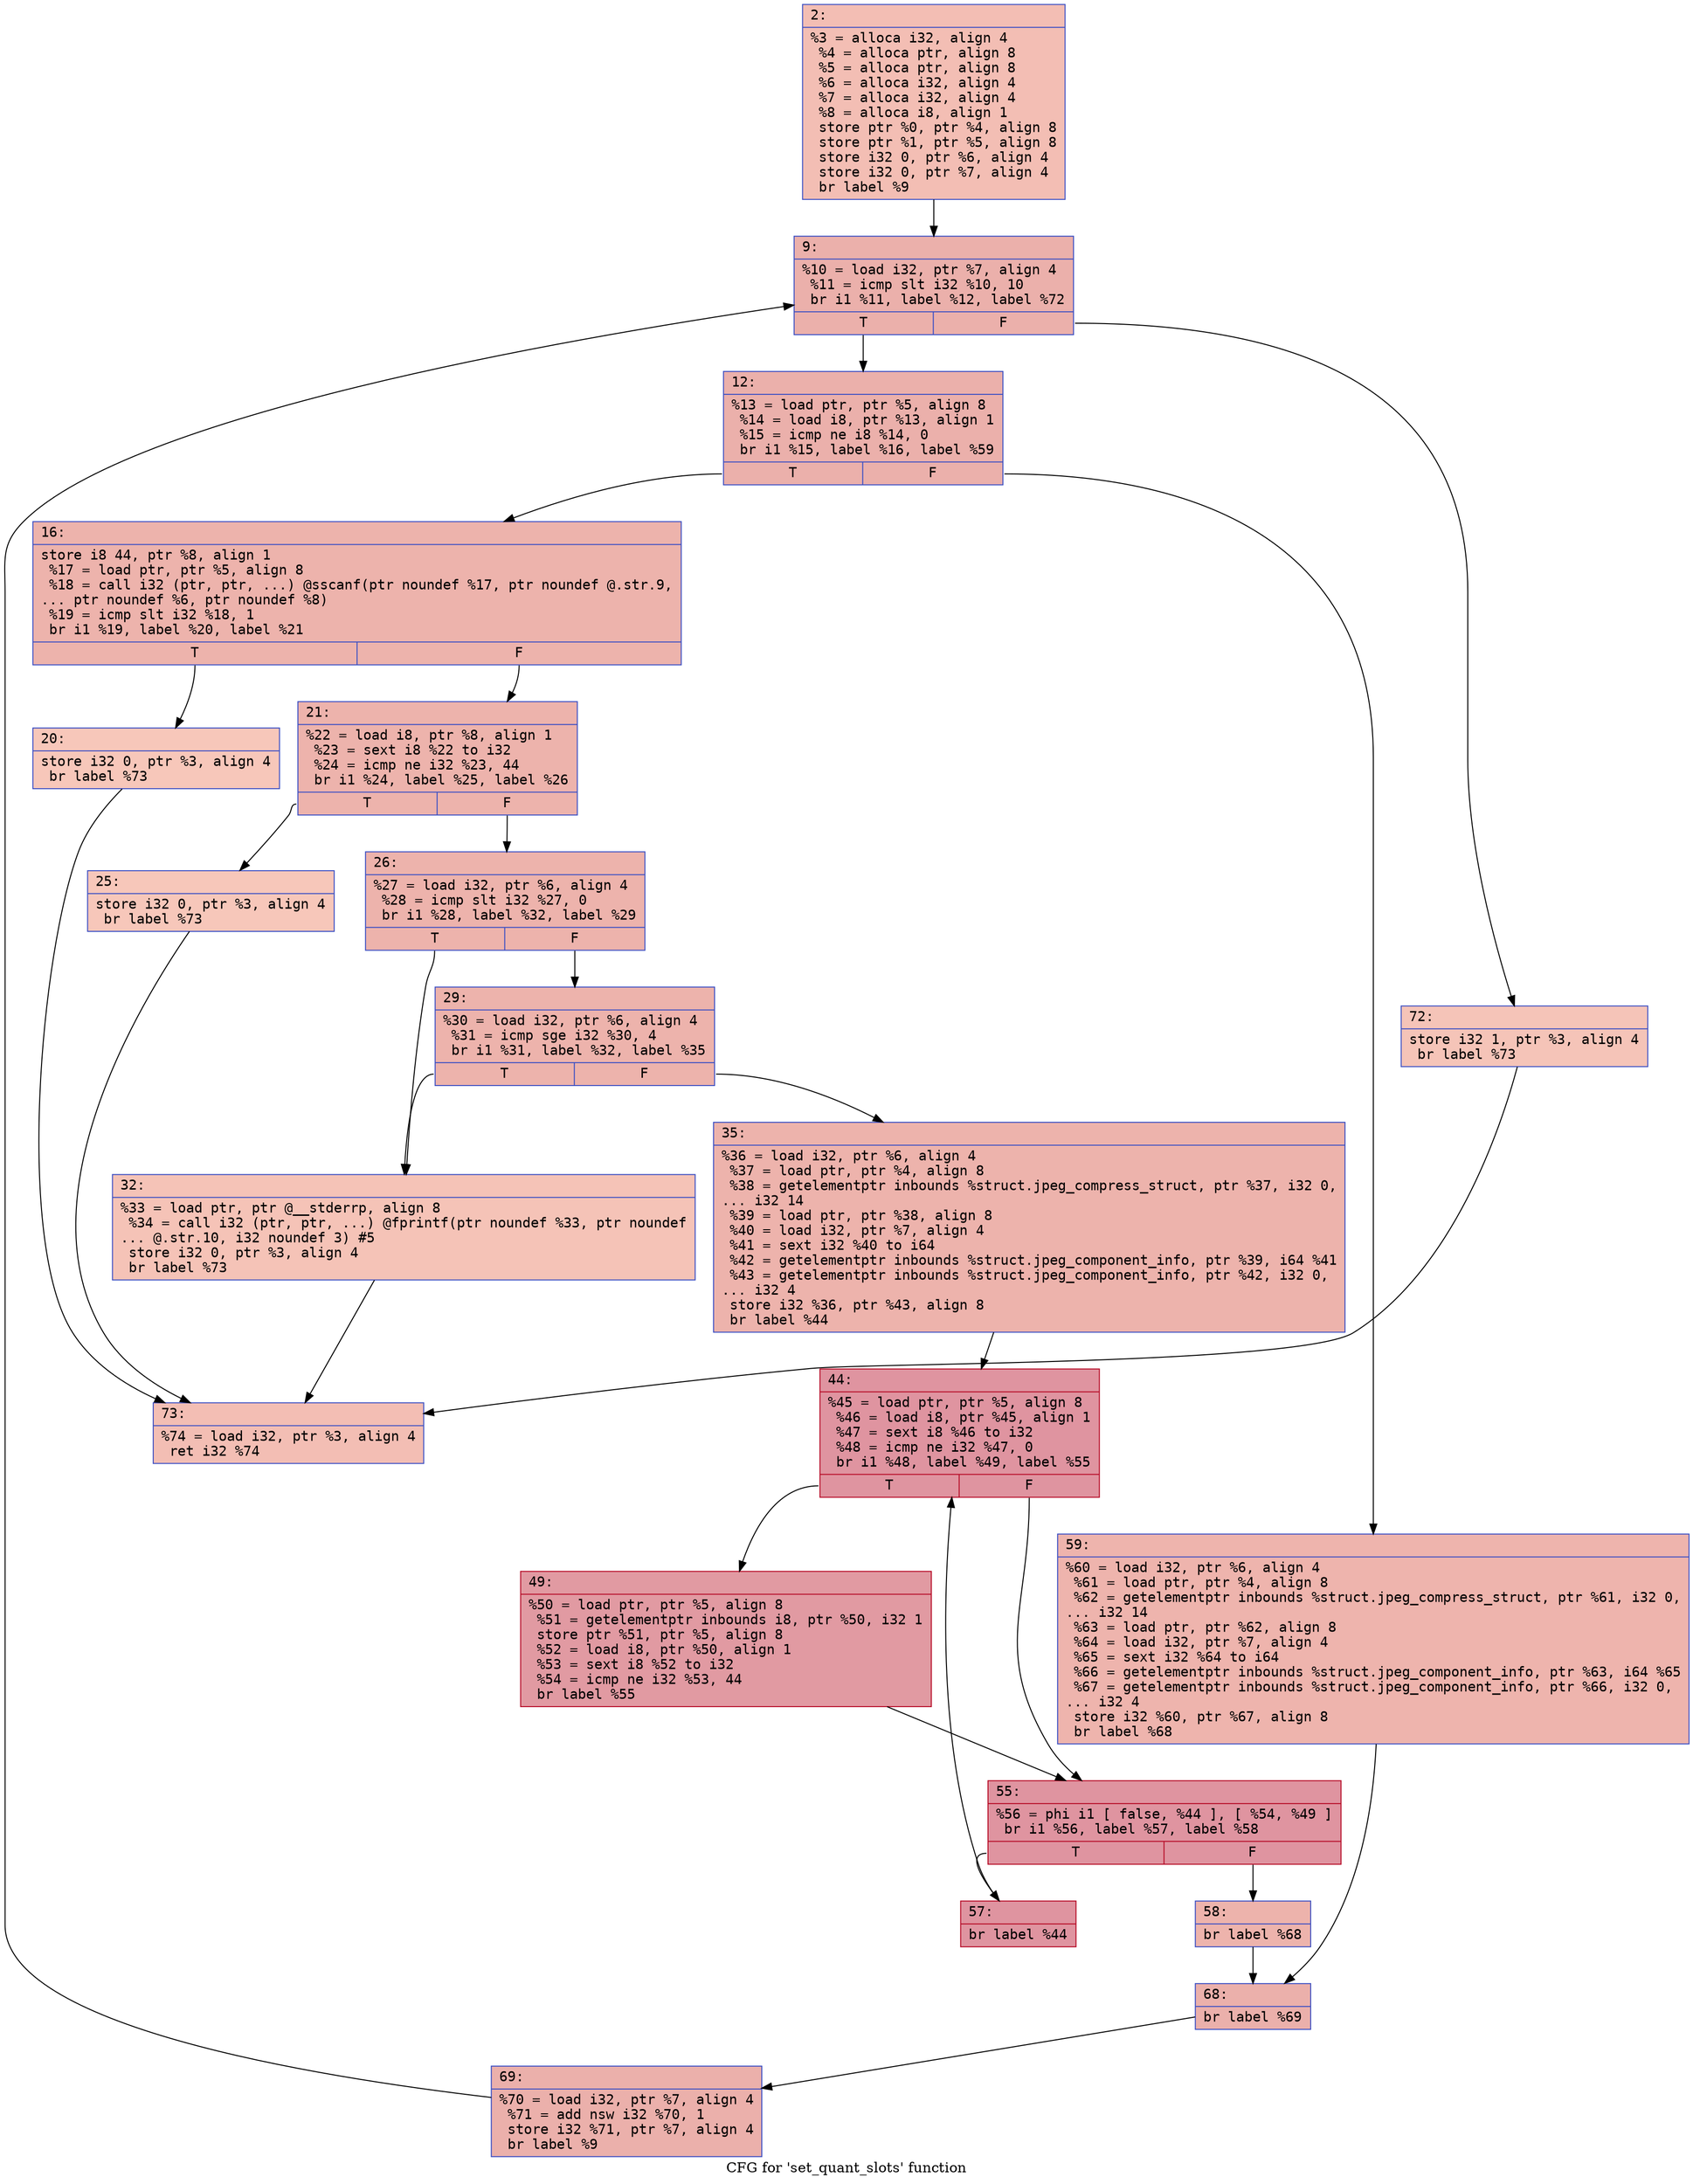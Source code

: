 digraph "CFG for 'set_quant_slots' function" {
	label="CFG for 'set_quant_slots' function";

	Node0x6000025cfca0 [shape=record,color="#3d50c3ff", style=filled, fillcolor="#e36c5570" fontname="Courier",label="{2:\l|  %3 = alloca i32, align 4\l  %4 = alloca ptr, align 8\l  %5 = alloca ptr, align 8\l  %6 = alloca i32, align 4\l  %7 = alloca i32, align 4\l  %8 = alloca i8, align 1\l  store ptr %0, ptr %4, align 8\l  store ptr %1, ptr %5, align 8\l  store i32 0, ptr %6, align 4\l  store i32 0, ptr %7, align 4\l  br label %9\l}"];
	Node0x6000025cfca0 -> Node0x6000025cfcf0[tooltip="2 -> 9\nProbability 100.00%" ];
	Node0x6000025cfcf0 [shape=record,color="#3d50c3ff", style=filled, fillcolor="#d24b4070" fontname="Courier",label="{9:\l|  %10 = load i32, ptr %7, align 4\l  %11 = icmp slt i32 %10, 10\l  br i1 %11, label %12, label %72\l|{<s0>T|<s1>F}}"];
	Node0x6000025cfcf0:s0 -> Node0x6000025cfd40[tooltip="9 -> 12\nProbability 96.88%" ];
	Node0x6000025cfcf0:s1 -> Node0x6000025c82d0[tooltip="9 -> 72\nProbability 3.12%" ];
	Node0x6000025cfd40 [shape=record,color="#3d50c3ff", style=filled, fillcolor="#d24b4070" fontname="Courier",label="{12:\l|  %13 = load ptr, ptr %5, align 8\l  %14 = load i8, ptr %13, align 1\l  %15 = icmp ne i8 %14, 0\l  br i1 %15, label %16, label %59\l|{<s0>T|<s1>F}}"];
	Node0x6000025cfd40:s0 -> Node0x6000025cfd90[tooltip="12 -> 16\nProbability 62.50%" ];
	Node0x6000025cfd40:s1 -> Node0x6000025c81e0[tooltip="12 -> 59\nProbability 37.50%" ];
	Node0x6000025cfd90 [shape=record,color="#3d50c3ff", style=filled, fillcolor="#d6524470" fontname="Courier",label="{16:\l|  store i8 44, ptr %8, align 1\l  %17 = load ptr, ptr %5, align 8\l  %18 = call i32 (ptr, ptr, ...) @sscanf(ptr noundef %17, ptr noundef @.str.9,\l... ptr noundef %6, ptr noundef %8)\l  %19 = icmp slt i32 %18, 1\l  br i1 %19, label %20, label %21\l|{<s0>T|<s1>F}}"];
	Node0x6000025cfd90:s0 -> Node0x6000025cfde0[tooltip="16 -> 20\nProbability 3.12%" ];
	Node0x6000025cfd90:s1 -> Node0x6000025cfe30[tooltip="16 -> 21\nProbability 96.88%" ];
	Node0x6000025cfde0 [shape=record,color="#3d50c3ff", style=filled, fillcolor="#ec7f6370" fontname="Courier",label="{20:\l|  store i32 0, ptr %3, align 4\l  br label %73\l}"];
	Node0x6000025cfde0 -> Node0x6000025c8320[tooltip="20 -> 73\nProbability 100.00%" ];
	Node0x6000025cfe30 [shape=record,color="#3d50c3ff", style=filled, fillcolor="#d6524470" fontname="Courier",label="{21:\l|  %22 = load i8, ptr %8, align 1\l  %23 = sext i8 %22 to i32\l  %24 = icmp ne i32 %23, 44\l  br i1 %24, label %25, label %26\l|{<s0>T|<s1>F}}"];
	Node0x6000025cfe30:s0 -> Node0x6000025cfe80[tooltip="21 -> 25\nProbability 3.12%" ];
	Node0x6000025cfe30:s1 -> Node0x6000025cfed0[tooltip="21 -> 26\nProbability 96.88%" ];
	Node0x6000025cfe80 [shape=record,color="#3d50c3ff", style=filled, fillcolor="#ec7f6370" fontname="Courier",label="{25:\l|  store i32 0, ptr %3, align 4\l  br label %73\l}"];
	Node0x6000025cfe80 -> Node0x6000025c8320[tooltip="25 -> 73\nProbability 100.00%" ];
	Node0x6000025cfed0 [shape=record,color="#3d50c3ff", style=filled, fillcolor="#d6524470" fontname="Courier",label="{26:\l|  %27 = load i32, ptr %6, align 4\l  %28 = icmp slt i32 %27, 0\l  br i1 %28, label %32, label %29\l|{<s0>T|<s1>F}}"];
	Node0x6000025cfed0:s0 -> Node0x6000025cff70[tooltip="26 -> 32\nProbability 3.12%" ];
	Node0x6000025cfed0:s1 -> Node0x6000025cff20[tooltip="26 -> 29\nProbability 96.88%" ];
	Node0x6000025cff20 [shape=record,color="#3d50c3ff", style=filled, fillcolor="#d6524470" fontname="Courier",label="{29:\l|  %30 = load i32, ptr %6, align 4\l  %31 = icmp sge i32 %30, 4\l  br i1 %31, label %32, label %35\l|{<s0>T|<s1>F}}"];
	Node0x6000025cff20:s0 -> Node0x6000025cff70[tooltip="29 -> 32\nProbability 3.12%" ];
	Node0x6000025cff20:s1 -> Node0x6000025c8000[tooltip="29 -> 35\nProbability 96.88%" ];
	Node0x6000025cff70 [shape=record,color="#3d50c3ff", style=filled, fillcolor="#e8765c70" fontname="Courier",label="{32:\l|  %33 = load ptr, ptr @__stderrp, align 8\l  %34 = call i32 (ptr, ptr, ...) @fprintf(ptr noundef %33, ptr noundef\l... @.str.10, i32 noundef 3) #5\l  store i32 0, ptr %3, align 4\l  br label %73\l}"];
	Node0x6000025cff70 -> Node0x6000025c8320[tooltip="32 -> 73\nProbability 100.00%" ];
	Node0x6000025c8000 [shape=record,color="#3d50c3ff", style=filled, fillcolor="#d6524470" fontname="Courier",label="{35:\l|  %36 = load i32, ptr %6, align 4\l  %37 = load ptr, ptr %4, align 8\l  %38 = getelementptr inbounds %struct.jpeg_compress_struct, ptr %37, i32 0,\l... i32 14\l  %39 = load ptr, ptr %38, align 8\l  %40 = load i32, ptr %7, align 4\l  %41 = sext i32 %40 to i64\l  %42 = getelementptr inbounds %struct.jpeg_component_info, ptr %39, i64 %41\l  %43 = getelementptr inbounds %struct.jpeg_component_info, ptr %42, i32 0,\l... i32 4\l  store i32 %36, ptr %43, align 8\l  br label %44\l}"];
	Node0x6000025c8000 -> Node0x6000025c8050[tooltip="35 -> 44\nProbability 100.00%" ];
	Node0x6000025c8050 [shape=record,color="#b70d28ff", style=filled, fillcolor="#b70d2870" fontname="Courier",label="{44:\l|  %45 = load ptr, ptr %5, align 8\l  %46 = load i8, ptr %45, align 1\l  %47 = sext i8 %46 to i32\l  %48 = icmp ne i32 %47, 0\l  br i1 %48, label %49, label %55\l|{<s0>T|<s1>F}}"];
	Node0x6000025c8050:s0 -> Node0x6000025c80a0[tooltip="44 -> 49\nProbability 62.50%" ];
	Node0x6000025c8050:s1 -> Node0x6000025c80f0[tooltip="44 -> 55\nProbability 37.50%" ];
	Node0x6000025c80a0 [shape=record,color="#b70d28ff", style=filled, fillcolor="#bb1b2c70" fontname="Courier",label="{49:\l|  %50 = load ptr, ptr %5, align 8\l  %51 = getelementptr inbounds i8, ptr %50, i32 1\l  store ptr %51, ptr %5, align 8\l  %52 = load i8, ptr %50, align 1\l  %53 = sext i8 %52 to i32\l  %54 = icmp ne i32 %53, 44\l  br label %55\l}"];
	Node0x6000025c80a0 -> Node0x6000025c80f0[tooltip="49 -> 55\nProbability 100.00%" ];
	Node0x6000025c80f0 [shape=record,color="#b70d28ff", style=filled, fillcolor="#b70d2870" fontname="Courier",label="{55:\l|  %56 = phi i1 [ false, %44 ], [ %54, %49 ]\l  br i1 %56, label %57, label %58\l|{<s0>T|<s1>F}}"];
	Node0x6000025c80f0:s0 -> Node0x6000025c8140[tooltip="55 -> 57\nProbability 96.88%" ];
	Node0x6000025c80f0:s1 -> Node0x6000025c8190[tooltip="55 -> 58\nProbability 3.12%" ];
	Node0x6000025c8140 [shape=record,color="#b70d28ff", style=filled, fillcolor="#b70d2870" fontname="Courier",label="{57:\l|  br label %44\l}"];
	Node0x6000025c8140 -> Node0x6000025c8050[tooltip="57 -> 44\nProbability 100.00%" ];
	Node0x6000025c8190 [shape=record,color="#3d50c3ff", style=filled, fillcolor="#d6524470" fontname="Courier",label="{58:\l|  br label %68\l}"];
	Node0x6000025c8190 -> Node0x6000025c8230[tooltip="58 -> 68\nProbability 100.00%" ];
	Node0x6000025c81e0 [shape=record,color="#3d50c3ff", style=filled, fillcolor="#d8564670" fontname="Courier",label="{59:\l|  %60 = load i32, ptr %6, align 4\l  %61 = load ptr, ptr %4, align 8\l  %62 = getelementptr inbounds %struct.jpeg_compress_struct, ptr %61, i32 0,\l... i32 14\l  %63 = load ptr, ptr %62, align 8\l  %64 = load i32, ptr %7, align 4\l  %65 = sext i32 %64 to i64\l  %66 = getelementptr inbounds %struct.jpeg_component_info, ptr %63, i64 %65\l  %67 = getelementptr inbounds %struct.jpeg_component_info, ptr %66, i32 0,\l... i32 4\l  store i32 %60, ptr %67, align 8\l  br label %68\l}"];
	Node0x6000025c81e0 -> Node0x6000025c8230[tooltip="59 -> 68\nProbability 100.00%" ];
	Node0x6000025c8230 [shape=record,color="#3d50c3ff", style=filled, fillcolor="#d24b4070" fontname="Courier",label="{68:\l|  br label %69\l}"];
	Node0x6000025c8230 -> Node0x6000025c8280[tooltip="68 -> 69\nProbability 100.00%" ];
	Node0x6000025c8280 [shape=record,color="#3d50c3ff", style=filled, fillcolor="#d24b4070" fontname="Courier",label="{69:\l|  %70 = load i32, ptr %7, align 4\l  %71 = add nsw i32 %70, 1\l  store i32 %71, ptr %7, align 4\l  br label %9\l}"];
	Node0x6000025c8280 -> Node0x6000025cfcf0[tooltip="69 -> 9\nProbability 100.00%" ];
	Node0x6000025c82d0 [shape=record,color="#3d50c3ff", style=filled, fillcolor="#e97a5f70" fontname="Courier",label="{72:\l|  store i32 1, ptr %3, align 4\l  br label %73\l}"];
	Node0x6000025c82d0 -> Node0x6000025c8320[tooltip="72 -> 73\nProbability 100.00%" ];
	Node0x6000025c8320 [shape=record,color="#3d50c3ff", style=filled, fillcolor="#e36c5570" fontname="Courier",label="{73:\l|  %74 = load i32, ptr %3, align 4\l  ret i32 %74\l}"];
}
